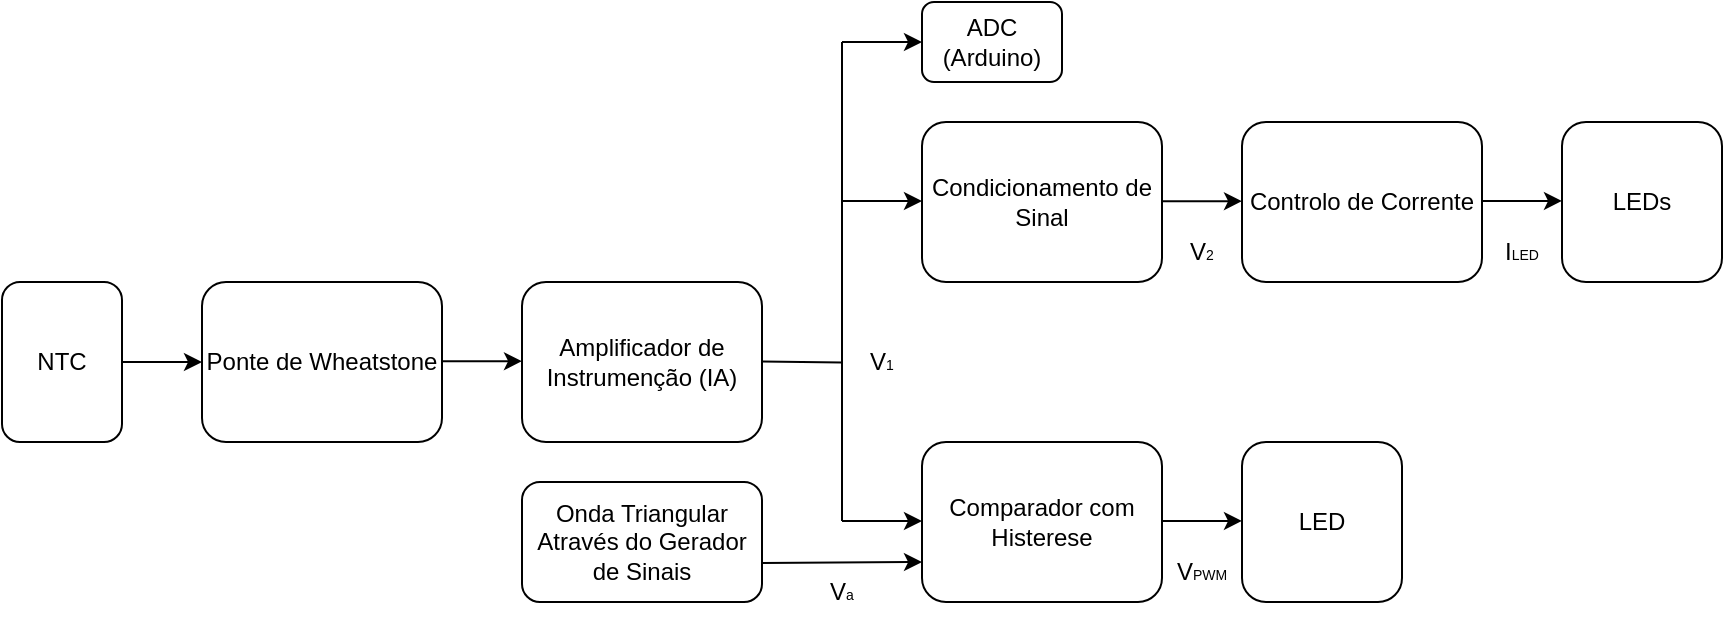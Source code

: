 <mxfile version="28.2.5">
  <diagram name="Página-1" id="7GXU-lSvNr_rW55BatSq">
    <mxGraphModel dx="1042" dy="535" grid="0" gridSize="10" guides="0" tooltips="1" connect="0" arrows="0" fold="1" page="0" pageScale="1" pageWidth="297" pageHeight="297" background="light-dark(#FFFFFF,transparent)" math="0" shadow="0">
      <root>
        <object label="" id="0">
          <mxCell />
        </object>
        <mxCell id="1" parent="0" />
        <mxCell id="BQxBpsIOKWxJbiBH_tBd-1" value="Ponte de Wheatstone" style="rounded=1;whiteSpace=wrap;html=1;labelBackgroundColor=none;" parent="1" vertex="1">
          <mxGeometry x="120" y="240" width="120" height="80" as="geometry" />
        </mxCell>
        <mxCell id="BQxBpsIOKWxJbiBH_tBd-2" value="NTC" style="rounded=1;whiteSpace=wrap;html=1;labelBackgroundColor=none;" parent="1" vertex="1">
          <mxGeometry x="20" y="240" width="60" height="80" as="geometry" />
        </mxCell>
        <mxCell id="BQxBpsIOKWxJbiBH_tBd-3" value="" style="endArrow=classic;html=1;rounded=0;labelBackgroundColor=none;fontColor=light-dark(#000000,#000000);" parent="1" edge="1">
          <mxGeometry width="50" height="50" relative="1" as="geometry">
            <mxPoint x="80" y="280" as="sourcePoint" />
            <mxPoint x="120" y="280" as="targetPoint" />
          </mxGeometry>
        </mxCell>
        <mxCell id="BQxBpsIOKWxJbiBH_tBd-9" value="" style="endArrow=none;html=1;rounded=0;labelBackgroundColor=none;fontColor=light-dark(#000000,#000000);" parent="1" edge="1">
          <mxGeometry width="50" height="50" relative="1" as="geometry">
            <mxPoint x="400" y="279.75" as="sourcePoint" />
            <mxPoint x="440" y="280.25" as="targetPoint" />
          </mxGeometry>
        </mxCell>
        <mxCell id="BQxBpsIOKWxJbiBH_tBd-12" value="" style="endArrow=classic;html=1;rounded=0;labelBackgroundColor=none;fontColor=light-dark(#000000,#000000);" parent="1" edge="1">
          <mxGeometry width="50" height="50" relative="1" as="geometry">
            <mxPoint x="440" y="359.5" as="sourcePoint" />
            <mxPoint x="480" y="359.5" as="targetPoint" />
          </mxGeometry>
        </mxCell>
        <mxCell id="BQxBpsIOKWxJbiBH_tBd-13" value="" style="endArrow=classic;html=1;rounded=0;labelBackgroundColor=none;fontColor=light-dark(#000000,#000000);" parent="1" edge="1">
          <mxGeometry width="50" height="50" relative="1" as="geometry">
            <mxPoint x="440" y="199.5" as="sourcePoint" />
            <mxPoint x="480" y="199.5" as="targetPoint" />
          </mxGeometry>
        </mxCell>
        <mxCell id="BQxBpsIOKWxJbiBH_tBd-14" value="" style="endArrow=none;html=1;rounded=0;labelBackgroundColor=none;fontColor=light-dark(#000000,#000000);" parent="1" edge="1">
          <mxGeometry width="50" height="50" relative="1" as="geometry">
            <mxPoint x="440" y="279.5" as="sourcePoint" />
            <mxPoint x="440" y="359.5" as="targetPoint" />
          </mxGeometry>
        </mxCell>
        <mxCell id="BQxBpsIOKWxJbiBH_tBd-15" value="" style="endArrow=none;html=1;rounded=0;labelBackgroundColor=none;fontColor=light-dark(#000000,#000000);" parent="1" edge="1">
          <mxGeometry width="50" height="50" relative="1" as="geometry">
            <mxPoint x="440" y="199.5" as="sourcePoint" />
            <mxPoint x="440" y="279.5" as="targetPoint" />
          </mxGeometry>
        </mxCell>
        <mxCell id="BQxBpsIOKWxJbiBH_tBd-16" value="Amplificador de Instrumenção (IA)" style="rounded=1;whiteSpace=wrap;html=1;labelBackgroundColor=none;" parent="1" vertex="1">
          <mxGeometry x="280" y="240" width="120" height="80" as="geometry" />
        </mxCell>
        <mxCell id="BQxBpsIOKWxJbiBH_tBd-18" value="" style="endArrow=classic;html=1;rounded=0;labelBackgroundColor=none;fontColor=light-dark(#000000,#000000);" parent="1" edge="1">
          <mxGeometry width="50" height="50" relative="1" as="geometry">
            <mxPoint x="240" y="279.57" as="sourcePoint" />
            <mxPoint x="280" y="279.57" as="targetPoint" />
          </mxGeometry>
        </mxCell>
        <mxCell id="BQxBpsIOKWxJbiBH_tBd-19" value="V&lt;font style=&quot;font-size: 7px;&quot;&gt;1&lt;/font&gt;" style="text;html=1;align=center;verticalAlign=middle;whiteSpace=wrap;rounded=0;labelBackgroundColor=none;" parent="1" vertex="1">
          <mxGeometry x="430" y="265" width="60" height="30" as="geometry" />
        </mxCell>
        <mxCell id="BQxBpsIOKWxJbiBH_tBd-20" value="" style="endArrow=none;html=1;rounded=0;labelBackgroundColor=none;fontColor=light-dark(#000000,#000000);" parent="1" edge="1">
          <mxGeometry width="50" height="50" relative="1" as="geometry">
            <mxPoint x="440" y="120" as="sourcePoint" />
            <mxPoint x="440" y="200" as="targetPoint" />
          </mxGeometry>
        </mxCell>
        <mxCell id="BQxBpsIOKWxJbiBH_tBd-21" value="" style="endArrow=classic;html=1;rounded=0;labelBackgroundColor=none;fontColor=light-dark(#000000,#000000);" parent="1" edge="1">
          <mxGeometry width="50" height="50" relative="1" as="geometry">
            <mxPoint x="440" y="120" as="sourcePoint" />
            <mxPoint x="480" y="120" as="targetPoint" />
          </mxGeometry>
        </mxCell>
        <mxCell id="BQxBpsIOKWxJbiBH_tBd-22" value="ADC (Arduino)" style="rounded=1;whiteSpace=wrap;html=1;labelBackgroundColor=none;" parent="1" vertex="1">
          <mxGeometry x="480" y="100" width="70" height="40" as="geometry" />
        </mxCell>
        <mxCell id="BQxBpsIOKWxJbiBH_tBd-23" value="Condicionamento de Sinal" style="rounded=1;whiteSpace=wrap;html=1;labelBackgroundColor=none;" parent="1" vertex="1">
          <mxGeometry x="480" y="160" width="120" height="80" as="geometry" />
        </mxCell>
        <mxCell id="BQxBpsIOKWxJbiBH_tBd-24" value="Comparador com Histerese" style="rounded=1;whiteSpace=wrap;html=1;labelBackgroundColor=none;" parent="1" vertex="1">
          <mxGeometry x="480" y="320" width="120" height="80" as="geometry" />
        </mxCell>
        <mxCell id="BQxBpsIOKWxJbiBH_tBd-25" value="Onda Triangular Através do Gerador de Sinais" style="rounded=1;whiteSpace=wrap;html=1;labelBackgroundColor=none;" parent="1" vertex="1">
          <mxGeometry x="280" y="340" width="120" height="60" as="geometry" />
        </mxCell>
        <mxCell id="BQxBpsIOKWxJbiBH_tBd-27" value="" style="endArrow=classic;html=1;rounded=0;exitX=1;exitY=0.674;exitDx=0;exitDy=0;exitPerimeter=0;labelBackgroundColor=none;fontColor=light-dark(#000000,#000000);" parent="1" source="BQxBpsIOKWxJbiBH_tBd-25" edge="1">
          <mxGeometry width="50" height="50" relative="1" as="geometry">
            <mxPoint x="440" y="380" as="sourcePoint" />
            <mxPoint x="480" y="380" as="targetPoint" />
          </mxGeometry>
        </mxCell>
        <mxCell id="BQxBpsIOKWxJbiBH_tBd-28" value="V&lt;font style=&quot;font-size: 7px;&quot;&gt;a&lt;/font&gt;" style="text;html=1;align=center;verticalAlign=middle;whiteSpace=wrap;rounded=0;labelBackgroundColor=none;" parent="1" vertex="1">
          <mxGeometry x="410" y="380" width="60" height="30" as="geometry" />
        </mxCell>
        <mxCell id="BQxBpsIOKWxJbiBH_tBd-29" value="" style="endArrow=classic;html=1;rounded=0;labelBackgroundColor=none;fontColor=light-dark(#000000,#000000);" parent="1" edge="1">
          <mxGeometry width="50" height="50" relative="1" as="geometry">
            <mxPoint x="600" y="199.57" as="sourcePoint" />
            <mxPoint x="640" y="199.57" as="targetPoint" />
          </mxGeometry>
        </mxCell>
        <mxCell id="BQxBpsIOKWxJbiBH_tBd-31" value="Controlo de Corrente" style="rounded=1;whiteSpace=wrap;html=1;labelBackgroundColor=none;" parent="1" vertex="1">
          <mxGeometry x="640" y="160" width="120" height="80" as="geometry" />
        </mxCell>
        <mxCell id="BQxBpsIOKWxJbiBH_tBd-32" value="V&lt;font style=&quot;font-size: 7px;&quot;&gt;2&lt;/font&gt;" style="text;html=1;align=center;verticalAlign=middle;whiteSpace=wrap;rounded=0;labelBackgroundColor=none;" parent="1" vertex="1">
          <mxGeometry x="590" y="210" width="60" height="30" as="geometry" />
        </mxCell>
        <mxCell id="BQxBpsIOKWxJbiBH_tBd-33" value="" style="endArrow=classic;html=1;rounded=0;labelBackgroundColor=none;fontColor=light-dark(#000000,#000000);" parent="1" edge="1">
          <mxGeometry width="50" height="50" relative="1" as="geometry">
            <mxPoint x="760" y="199.47" as="sourcePoint" />
            <mxPoint x="800" y="199.47" as="targetPoint" />
          </mxGeometry>
        </mxCell>
        <mxCell id="BQxBpsIOKWxJbiBH_tBd-34" value="I&lt;font style=&quot;font-size: 7px;&quot;&gt;LED&lt;/font&gt;" style="text;html=1;align=center;verticalAlign=middle;whiteSpace=wrap;rounded=0;labelBackgroundColor=none;" parent="1" vertex="1">
          <mxGeometry x="750" y="210" width="60" height="30" as="geometry" />
        </mxCell>
        <mxCell id="BQxBpsIOKWxJbiBH_tBd-35" value="LEDs" style="rounded=1;whiteSpace=wrap;html=1;labelBackgroundColor=none;" parent="1" vertex="1">
          <mxGeometry x="800" y="160" width="80" height="80" as="geometry" />
        </mxCell>
        <mxCell id="BQxBpsIOKWxJbiBH_tBd-36" value="" style="endArrow=classic;html=1;rounded=0;labelBackgroundColor=none;fontColor=light-dark(#000000,#000000);" parent="1" edge="1">
          <mxGeometry width="50" height="50" relative="1" as="geometry">
            <mxPoint x="600" y="359.47" as="sourcePoint" />
            <mxPoint x="640" y="359.47" as="targetPoint" />
          </mxGeometry>
        </mxCell>
        <mxCell id="BQxBpsIOKWxJbiBH_tBd-37" value="V&lt;font style=&quot;font-size: 7px;&quot;&gt;PWM&lt;/font&gt;" style="text;html=1;align=center;verticalAlign=middle;whiteSpace=wrap;rounded=0;labelBackgroundColor=none;" parent="1" vertex="1">
          <mxGeometry x="590" y="370" width="60" height="30" as="geometry" />
        </mxCell>
        <mxCell id="BQxBpsIOKWxJbiBH_tBd-40" value="LED" style="rounded=1;whiteSpace=wrap;html=1;labelBackgroundColor=none;" parent="1" vertex="1">
          <mxGeometry x="640" y="320" width="80" height="80" as="geometry" />
        </mxCell>
      </root>
    </mxGraphModel>
  </diagram>
</mxfile>
